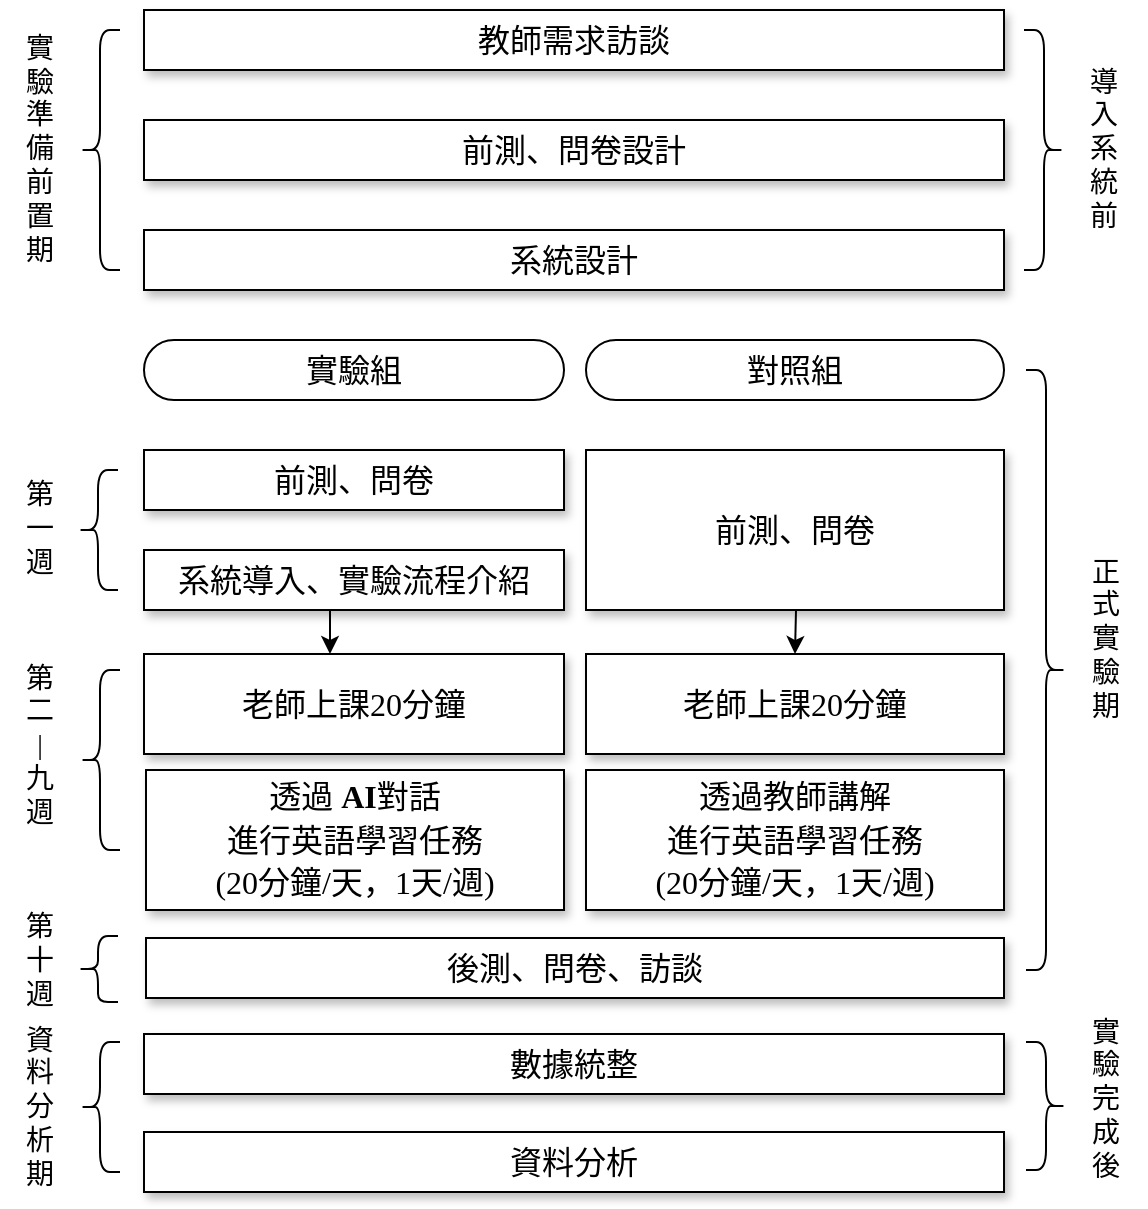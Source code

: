 <mxfile version="28.0.1">
  <diagram name="Page-1" id="90a13364-a465-7bf4-72fc-28e22215d7a0">
    <mxGraphModel dx="1185" dy="563" grid="1" gridSize="10" guides="1" tooltips="1" connect="1" arrows="1" fold="1" page="1" pageScale="1.5" pageWidth="1169" pageHeight="826" background="none" math="0" shadow="0">
      <root>
        <mxCell id="0" style=";html=1;" />
        <mxCell id="1" style=";html=1;" parent="0" />
        <mxCell id="YoKq40f7h98XqhHqaOgo-1" value="&lt;font style=&quot;font-size: 16px;&quot; face=&quot;標楷體&quot;&gt;教師需求訪談&lt;/font&gt;" style="whiteSpace=wrap;html=1;shadow=1;fontSize=18;" parent="1" vertex="1">
          <mxGeometry x="320" y="90" width="430" height="30" as="geometry" />
        </mxCell>
        <mxCell id="YoKq40f7h98XqhHqaOgo-2" value="&lt;font style=&quot;font-size: 16px;&quot; face=&quot;標楷體&quot;&gt;前測、問卷設計&lt;/font&gt;" style="whiteSpace=wrap;html=1;shadow=1;fontSize=18;" parent="1" vertex="1">
          <mxGeometry x="320" y="145" width="430" height="30" as="geometry" />
        </mxCell>
        <mxCell id="YoKq40f7h98XqhHqaOgo-3" value="&lt;font style=&quot;font-size: 16px;&quot; face=&quot;標楷體&quot;&gt;系統設計&lt;/font&gt;" style="whiteSpace=wrap;html=1;shadow=1;fontSize=18;" parent="1" vertex="1">
          <mxGeometry x="320" y="200" width="430" height="30" as="geometry" />
        </mxCell>
        <mxCell id="YoKq40f7h98XqhHqaOgo-4" value="&lt;font face=&quot;標楷體&quot; style=&quot;font-size: 16px;&quot;&gt;實驗組&lt;/font&gt;" style="rounded=1;whiteSpace=wrap;html=1;arcSize=50;" parent="1" vertex="1">
          <mxGeometry x="320" y="255" width="210" height="30" as="geometry" />
        </mxCell>
        <mxCell id="YoKq40f7h98XqhHqaOgo-5" value="&lt;span style=&quot;font-family: 標楷體; font-size: 16px;&quot;&gt;對照組&lt;/span&gt;" style="rounded=1;whiteSpace=wrap;html=1;arcSize=50;" parent="1" vertex="1">
          <mxGeometry x="541" y="255" width="209" height="30" as="geometry" />
        </mxCell>
        <mxCell id="YoKq40f7h98XqhHqaOgo-6" value="&lt;font face=&quot;標楷體&quot;&gt;&lt;span style=&quot;font-size: 16px;&quot;&gt;前測、問卷&lt;/span&gt;&lt;/font&gt;" style="whiteSpace=wrap;html=1;shadow=1;fontSize=18;" parent="1" vertex="1">
          <mxGeometry x="320" y="310" width="210" height="30" as="geometry" />
        </mxCell>
        <mxCell id="YoKq40f7h98XqhHqaOgo-7" value="&lt;font face=&quot;標楷體&quot;&gt;&lt;span style=&quot;font-size: 16px;&quot;&gt;前測、問卷&lt;/span&gt;&lt;/font&gt;" style="whiteSpace=wrap;html=1;shadow=1;fontSize=18;" parent="1" vertex="1">
          <mxGeometry x="541" y="310" width="209" height="80" as="geometry" />
        </mxCell>
        <mxCell id="YoKq40f7h98XqhHqaOgo-8" value="&lt;font face=&quot;標楷體&quot;&gt;&lt;span style=&quot;font-size: 16px;&quot;&gt;系統導入、實驗流程介紹&lt;/span&gt;&lt;/font&gt;" style="whiteSpace=wrap;html=1;shadow=1;fontSize=18;" parent="1" vertex="1">
          <mxGeometry x="320" y="360" width="210" height="30" as="geometry" />
        </mxCell>
        <mxCell id="YoKq40f7h98XqhHqaOgo-9" value="&lt;span style=&quot;font-family: 標楷體; font-size: 16px;&quot;&gt;老師上課20分鐘&lt;/span&gt;" style="whiteSpace=wrap;html=1;shadow=1;fontSize=18;" parent="1" vertex="1">
          <mxGeometry x="320" y="412" width="210" height="50" as="geometry" />
        </mxCell>
        <mxCell id="YoKq40f7h98XqhHqaOgo-10" value="&lt;span style=&quot;font-size: 16px;&quot;&gt;&lt;font face=&quot;標楷體&quot;&gt;老師上課20分鐘&lt;/font&gt;&lt;br&gt;&lt;/span&gt;" style="whiteSpace=wrap;html=1;shadow=1;fontSize=18;" parent="1" vertex="1">
          <mxGeometry x="541" y="412" width="209" height="50" as="geometry" />
        </mxCell>
        <mxCell id="YoKq40f7h98XqhHqaOgo-11" value="&lt;font face=&quot;標楷體&quot;&gt;&lt;span style=&quot;font-size: 16px;&quot;&gt;後測、問卷、訪談&lt;/span&gt;&lt;/font&gt;" style="whiteSpace=wrap;html=1;shadow=1;fontSize=18;" parent="1" vertex="1">
          <mxGeometry x="321" y="554" width="429" height="30" as="geometry" />
        </mxCell>
        <mxCell id="YoKq40f7h98XqhHqaOgo-12" value="&lt;font face=&quot;標楷體&quot;&gt;&lt;span style=&quot;font-size: 16px;&quot;&gt;數據統整&lt;/span&gt;&lt;/font&gt;" style="whiteSpace=wrap;html=1;shadow=1;fontSize=18;" parent="1" vertex="1">
          <mxGeometry x="320" y="602" width="430" height="30" as="geometry" />
        </mxCell>
        <mxCell id="YoKq40f7h98XqhHqaOgo-13" value="&lt;font face=&quot;標楷體&quot;&gt;&lt;span style=&quot;font-size: 16px;&quot;&gt;資料分析&lt;/span&gt;&lt;/font&gt;" style="whiteSpace=wrap;html=1;shadow=1;fontSize=18;" parent="1" vertex="1">
          <mxGeometry x="320" y="651" width="430" height="30" as="geometry" />
        </mxCell>
        <mxCell id="YoKq40f7h98XqhHqaOgo-14" value="" style="shape=curlyBracket;whiteSpace=wrap;html=1;rounded=1;labelPosition=left;verticalLabelPosition=middle;align=right;verticalAlign=middle;" parent="1" vertex="1">
          <mxGeometry x="288" y="606" width="20" height="65" as="geometry" />
        </mxCell>
        <mxCell id="YoKq40f7h98XqhHqaOgo-15" value="" style="shape=curlyBracket;whiteSpace=wrap;html=1;rounded=1;labelPosition=left;verticalLabelPosition=middle;align=right;verticalAlign=middle;" parent="1" vertex="1">
          <mxGeometry x="288" y="100" width="20" height="120" as="geometry" />
        </mxCell>
        <mxCell id="YoKq40f7h98XqhHqaOgo-18" value="&lt;font style=&quot;font-size: 14px;&quot; face=&quot;標楷體&quot;&gt;第&lt;/font&gt;&lt;div&gt;&lt;font style=&quot;font-size: 14px;&quot; face=&quot;標楷體&quot;&gt;一&lt;/font&gt;&lt;/div&gt;&lt;div&gt;&lt;span style=&quot;font-family: 標楷體; background-color: transparent; color: light-dark(rgb(0, 0, 0), rgb(255, 255, 255));&quot;&gt;&lt;font style=&quot;font-size: 14px;&quot;&gt;週&lt;/font&gt;&lt;/span&gt;&lt;/div&gt;" style="text;html=1;align=center;verticalAlign=middle;whiteSpace=wrap;rounded=0;fontFamily=Comic Sans MS;" parent="1" vertex="1">
          <mxGeometry x="248" y="305" width="40" height="90" as="geometry" />
        </mxCell>
        <mxCell id="YoKq40f7h98XqhHqaOgo-19" value="&lt;font style=&quot;font-size: 14px;&quot; face=&quot;標楷體&quot;&gt;第&lt;/font&gt;&lt;div&gt;&lt;font style=&quot;font-size: 14px;&quot; face=&quot;標楷體&quot;&gt;二&lt;/font&gt;&lt;/div&gt;&lt;div&gt;&lt;font style=&quot;font-size: 14px;&quot; face=&quot;標楷體&quot;&gt;|&lt;/font&gt;&lt;/div&gt;&lt;div&gt;&lt;font style=&quot;font-size: 14px;&quot; face=&quot;標楷體&quot;&gt;九&lt;/font&gt;&lt;/div&gt;&lt;div&gt;&lt;span style=&quot;font-family: 標楷體; background-color: transparent; color: light-dark(rgb(0, 0, 0), rgb(255, 255, 255));&quot;&gt;&lt;font style=&quot;font-size: 14px;&quot;&gt;週&lt;/font&gt;&lt;/span&gt;&lt;/div&gt;" style="text;html=1;align=center;verticalAlign=middle;whiteSpace=wrap;rounded=0;fontFamily=Comic Sans MS;" parent="1" vertex="1">
          <mxGeometry x="248" y="413" width="40" height="90" as="geometry" />
        </mxCell>
        <mxCell id="YoKq40f7h98XqhHqaOgo-20" value="&lt;font style=&quot;font-size: 14px;&quot; face=&quot;標楷體&quot;&gt;第&lt;/font&gt;&lt;div&gt;&lt;font style=&quot;font-size: 14px;&quot; face=&quot;標楷體&quot;&gt;十&lt;/font&gt;&lt;/div&gt;&lt;div&gt;&lt;span style=&quot;font-family: 標楷體; background-color: transparent; color: light-dark(rgb(0, 0, 0), rgb(255, 255, 255));&quot;&gt;&lt;font style=&quot;font-size: 14px;&quot;&gt;週&lt;/font&gt;&lt;/span&gt;&lt;/div&gt;" style="text;html=1;align=center;verticalAlign=middle;whiteSpace=wrap;rounded=0;fontFamily=Comic Sans MS;" parent="1" vertex="1">
          <mxGeometry x="248" y="521" width="40" height="90" as="geometry" />
        </mxCell>
        <mxCell id="YoKq40f7h98XqhHqaOgo-21" value="&lt;font style=&quot;font-size: 14px;&quot; face=&quot;標楷體&quot;&gt;資&lt;/font&gt;&lt;div&gt;&lt;font style=&quot;font-size: 14px;&quot; face=&quot;標楷體&quot;&gt;料&lt;/font&gt;&lt;/div&gt;&lt;div&gt;&lt;font style=&quot;font-size: 14px;&quot; face=&quot;標楷體&quot;&gt;分&lt;/font&gt;&lt;/div&gt;&lt;div&gt;&lt;font style=&quot;font-size: 14px;&quot; face=&quot;標楷體&quot;&gt;析&lt;/font&gt;&lt;/div&gt;&lt;div&gt;&lt;font style=&quot;font-size: 14px;&quot; face=&quot;標楷體&quot;&gt;期&lt;/font&gt;&lt;/div&gt;" style="text;html=1;align=center;verticalAlign=middle;whiteSpace=wrap;rounded=0;fontFamily=Comic Sans MS;" parent="1" vertex="1">
          <mxGeometry x="248" y="593.5" width="40" height="90" as="geometry" />
        </mxCell>
        <mxCell id="YoKq40f7h98XqhHqaOgo-22" value="" style="shape=curlyBracket;whiteSpace=wrap;html=1;rounded=1;labelPosition=left;verticalLabelPosition=middle;align=right;verticalAlign=middle;" parent="1" vertex="1">
          <mxGeometry x="287" y="553" width="20" height="33" as="geometry" />
        </mxCell>
        <mxCell id="YoKq40f7h98XqhHqaOgo-23" value="" style="shape=curlyBracket;whiteSpace=wrap;html=1;rounded=1;labelPosition=left;verticalLabelPosition=middle;align=right;verticalAlign=middle;" parent="1" vertex="1">
          <mxGeometry x="288" y="420" width="20" height="90" as="geometry" />
        </mxCell>
        <mxCell id="YoKq40f7h98XqhHqaOgo-24" value="" style="shape=curlyBracket;whiteSpace=wrap;html=1;rounded=1;labelPosition=left;verticalLabelPosition=middle;align=right;verticalAlign=middle;" parent="1" vertex="1">
          <mxGeometry x="287" y="320" width="20" height="60" as="geometry" />
        </mxCell>
        <mxCell id="YoKq40f7h98XqhHqaOgo-25" value="&lt;font style=&quot;font-size: 14px;&quot; face=&quot;標楷體&quot;&gt;實&lt;/font&gt;&lt;div&gt;&lt;font style=&quot;font-size: 14px;&quot; face=&quot;標楷體&quot;&gt;驗&lt;/font&gt;&lt;/div&gt;&lt;div&gt;&lt;font style=&quot;font-size: 14px;&quot; face=&quot;標楷體&quot;&gt;準&lt;/font&gt;&lt;/div&gt;&lt;div&gt;&lt;font style=&quot;font-size: 14px;&quot; face=&quot;標楷體&quot;&gt;備&lt;/font&gt;&lt;/div&gt;&lt;div&gt;&lt;font style=&quot;font-size: 14px;&quot; face=&quot;標楷體&quot;&gt;前&lt;/font&gt;&lt;/div&gt;&lt;div&gt;&lt;font style=&quot;font-size: 14px;&quot; face=&quot;標楷體&quot;&gt;置&lt;/font&gt;&lt;/div&gt;&lt;div&gt;&lt;font style=&quot;font-size: 14px;&quot; face=&quot;標楷體&quot;&gt;期&lt;/font&gt;&lt;/div&gt;" style="text;html=1;align=center;verticalAlign=middle;whiteSpace=wrap;rounded=0;fontFamily=Comic Sans MS;" parent="1" vertex="1">
          <mxGeometry x="248" y="115" width="40" height="90" as="geometry" />
        </mxCell>
        <mxCell id="YoKq40f7h98XqhHqaOgo-27" value="" style="shape=curlyBracket;whiteSpace=wrap;html=1;rounded=1;flipH=1;labelPosition=right;verticalLabelPosition=middle;align=left;verticalAlign=middle;" parent="1" vertex="1">
          <mxGeometry x="760" y="100" width="20" height="120" as="geometry" />
        </mxCell>
        <mxCell id="YoKq40f7h98XqhHqaOgo-28" value="" style="shape=curlyBracket;whiteSpace=wrap;html=1;rounded=1;flipH=1;labelPosition=right;verticalLabelPosition=middle;align=left;verticalAlign=middle;" parent="1" vertex="1">
          <mxGeometry x="761" y="270" width="20" height="300" as="geometry" />
        </mxCell>
        <mxCell id="YoKq40f7h98XqhHqaOgo-29" value="" style="shape=curlyBracket;whiteSpace=wrap;html=1;rounded=1;flipH=1;labelPosition=right;verticalLabelPosition=middle;align=left;verticalAlign=middle;" parent="1" vertex="1">
          <mxGeometry x="761" y="606" width="20" height="64" as="geometry" />
        </mxCell>
        <mxCell id="YoKq40f7h98XqhHqaOgo-32" value="" style="endArrow=classic;html=1;rounded=0;entryX=0.5;entryY=0;entryDx=0;entryDy=0;" parent="1" target="YoKq40f7h98XqhHqaOgo-10" edge="1">
          <mxGeometry width="50" height="50" relative="1" as="geometry">
            <mxPoint x="646" y="390" as="sourcePoint" />
            <mxPoint x="530" y="402" as="targetPoint" />
          </mxGeometry>
        </mxCell>
        <mxCell id="YoKq40f7h98XqhHqaOgo-33" value="&lt;font face=&quot;標楷體&quot;&gt;&lt;span style=&quot;font-size: 14px;&quot;&gt;實&lt;/span&gt;&lt;/font&gt;&lt;div&gt;&lt;font face=&quot;標楷體&quot;&gt;&lt;span style=&quot;font-size: 14px;&quot;&gt;驗&lt;/span&gt;&lt;/font&gt;&lt;/div&gt;&lt;div&gt;&lt;font face=&quot;標楷體&quot;&gt;&lt;span style=&quot;font-size: 14px;&quot;&gt;完&lt;/span&gt;&lt;/font&gt;&lt;/div&gt;&lt;div&gt;&lt;font face=&quot;標楷體&quot;&gt;&lt;span style=&quot;font-size: 14px;&quot;&gt;成&lt;/span&gt;&lt;/font&gt;&lt;/div&gt;&lt;div&gt;&lt;font face=&quot;標楷體&quot;&gt;&lt;span style=&quot;font-size: 14px;&quot;&gt;後&lt;/span&gt;&lt;/font&gt;&lt;/div&gt;" style="text;html=1;align=center;verticalAlign=middle;whiteSpace=wrap;rounded=0;fontFamily=Comic Sans MS;" parent="1" vertex="1">
          <mxGeometry x="781" y="590" width="40" height="90" as="geometry" />
        </mxCell>
        <mxCell id="YoKq40f7h98XqhHqaOgo-34" value="&lt;font face=&quot;標楷體&quot;&gt;&lt;span style=&quot;font-size: 14px;&quot;&gt;正&lt;/span&gt;&lt;/font&gt;&lt;div&gt;&lt;font face=&quot;標楷體&quot;&gt;&lt;span style=&quot;font-size: 14px;&quot;&gt;式&lt;/span&gt;&lt;/font&gt;&lt;/div&gt;&lt;div&gt;&lt;font face=&quot;標楷體&quot;&gt;&lt;span style=&quot;font-size: 14px;&quot;&gt;實&lt;/span&gt;&lt;/font&gt;&lt;/div&gt;&lt;div&gt;&lt;font face=&quot;標楷體&quot;&gt;&lt;span style=&quot;font-size: 14px;&quot;&gt;驗&lt;/span&gt;&lt;/font&gt;&lt;/div&gt;&lt;div&gt;&lt;font face=&quot;標楷體&quot;&gt;&lt;span style=&quot;font-size: 14px;&quot;&gt;期&lt;/span&gt;&lt;/font&gt;&lt;/div&gt;" style="text;html=1;align=center;verticalAlign=middle;whiteSpace=wrap;rounded=0;fontFamily=Comic Sans MS;" parent="1" vertex="1">
          <mxGeometry x="781" y="360" width="40" height="90" as="geometry" />
        </mxCell>
        <mxCell id="YoKq40f7h98XqhHqaOgo-35" value="&lt;font face=&quot;標楷體&quot;&gt;&lt;span style=&quot;font-size: 14px;&quot;&gt;導&lt;/span&gt;&lt;/font&gt;&lt;div&gt;&lt;font face=&quot;標楷體&quot;&gt;&lt;span style=&quot;font-size: 14px;&quot;&gt;入&lt;/span&gt;&lt;/font&gt;&lt;/div&gt;&lt;div&gt;&lt;font face=&quot;標楷體&quot;&gt;&lt;span style=&quot;font-size: 14px;&quot;&gt;系&lt;/span&gt;&lt;/font&gt;&lt;/div&gt;&lt;div&gt;&lt;font face=&quot;標楷體&quot;&gt;&lt;span style=&quot;font-size: 14px;&quot;&gt;統&lt;/span&gt;&lt;/font&gt;&lt;/div&gt;&lt;div&gt;&lt;font face=&quot;標楷體&quot;&gt;&lt;span style=&quot;font-size: 14px;&quot;&gt;前&lt;/span&gt;&lt;/font&gt;&lt;/div&gt;" style="text;html=1;align=center;verticalAlign=middle;whiteSpace=wrap;rounded=0;fontFamily=Comic Sans MS;" parent="1" vertex="1">
          <mxGeometry x="780" y="115" width="40" height="90" as="geometry" />
        </mxCell>
        <mxCell id="ntevszBLm_33q98t6PgG-1" value="" style="endArrow=classic;html=1;rounded=0;entryX=0.5;entryY=0;entryDx=0;entryDy=0;" parent="1" edge="1">
          <mxGeometry width="50" height="50" relative="1" as="geometry">
            <mxPoint x="413" y="390" as="sourcePoint" />
            <mxPoint x="413" y="412" as="targetPoint" />
          </mxGeometry>
        </mxCell>
        <mxCell id="u6qo_X1T1Dqz0o0PN9vX-2" value="&lt;font style=&quot;font-size: 16px;&quot; face=&quot;標楷體&quot;&gt;透過&lt;/font&gt;&lt;span style=&quot;font-size: 16px;&quot;&gt;&lt;b style=&quot;font-family: &amp;quot;Times New Roman&amp;quot;;&quot;&gt;&amp;nbsp;AI&lt;/b&gt;&lt;font face=&quot;標楷體&quot;&gt;對話&lt;/font&gt;&lt;/span&gt;&lt;div&gt;&lt;span style=&quot;font-size: 16px;&quot;&gt;&lt;font face=&quot;標楷體&quot;&gt;進行英語學習任務&lt;/font&gt;&lt;/span&gt;&lt;br&gt;&lt;font style=&quot;font-size: 16px;&quot; face=&quot;標楷體&quot;&gt;(20分鐘/天，1天/週)&lt;/font&gt;&lt;/div&gt;" style="whiteSpace=wrap;html=1;shadow=1;fontSize=18;" parent="1" vertex="1">
          <mxGeometry x="321" y="470" width="209" height="70" as="geometry" />
        </mxCell>
        <mxCell id="u6qo_X1T1Dqz0o0PN9vX-3" value="&lt;font style=&quot;font-size: 16px;&quot; face=&quot;標楷體&quot;&gt;透過&lt;/font&gt;&lt;font face=&quot;標楷體&quot;&gt;&lt;span style=&quot;font-size: 16px;&quot;&gt;教師講解&lt;/span&gt;&lt;/font&gt;&lt;div&gt;&lt;font face=&quot;標楷體&quot;&gt;&lt;span style=&quot;font-size: 16px;&quot;&gt;進行英語學習任務&lt;/span&gt;&lt;/font&gt;&lt;br style=&quot;font-size: 16px;&quot;&gt;&lt;font style=&quot;font-size: 16px;&quot; face=&quot;標楷體&quot;&gt;(20分鐘/天，1天/週)&lt;/font&gt;&lt;/div&gt;" style="whiteSpace=wrap;html=1;shadow=1;fontSize=18;" parent="1" vertex="1">
          <mxGeometry x="541" y="470" width="209" height="70" as="geometry" />
        </mxCell>
      </root>
    </mxGraphModel>
  </diagram>
</mxfile>
